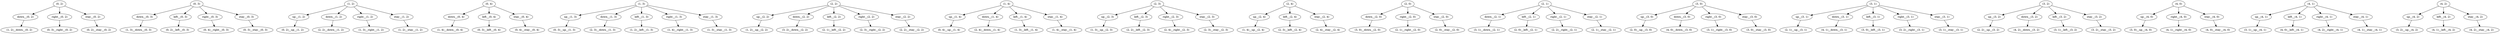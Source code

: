 strict digraph  {
"(0, 2)";
"down__(0, 2)";
"(1, 2)__down__(0, 2)";
"right__(0, 2)";
"(0, 3)__right__(0, 2)";
"stay__(0, 2)";
"(0, 2)__stay__(0, 2)";
"(0, 3)";
"down__(0, 3)";
"(1, 3)__down__(0, 3)";
"left__(0, 3)";
"(0, 2)__left__(0, 3)";
"right__(0, 3)";
"(0, 4)__right__(0, 3)";
"stay__(0, 3)";
"(0, 3)__stay__(0, 3)";
"(1, 2)";
"up__(1, 2)";
"(0, 2)__up__(1, 2)";
"down__(1, 2)";
"(2, 2)__down__(1, 2)";
"right__(1, 2)";
"(1, 3)__right__(1, 2)";
"stay__(1, 2)";
"(1, 2)__stay__(1, 2)";
"(0, 4)";
"down__(0, 4)";
"(1, 4)__down__(0, 4)";
"left__(0, 4)";
"(0, 3)__left__(0, 4)";
"stay__(0, 4)";
"(0, 4)__stay__(0, 4)";
"(1, 3)";
"up__(1, 3)";
"(0, 3)__up__(1, 3)";
"down__(1, 3)";
"(2, 3)__down__(1, 3)";
"left__(1, 3)";
"(1, 2)__left__(1, 3)";
"right__(1, 3)";
"(1, 4)__right__(1, 3)";
"stay__(1, 3)";
"(1, 3)__stay__(1, 3)";
"(2, 2)";
"up__(2, 2)";
"(1, 2)__up__(2, 2)";
"down__(2, 2)";
"(3, 2)__down__(2, 2)";
"left__(2, 2)";
"(2, 1)__left__(2, 2)";
"right__(2, 2)";
"(2, 3)__right__(2, 2)";
"stay__(2, 2)";
"(2, 2)__stay__(2, 2)";
"(1, 4)";
"up__(1, 4)";
"(0, 4)__up__(1, 4)";
"down__(1, 4)";
"(2, 4)__down__(1, 4)";
"left__(1, 4)";
"(1, 3)__left__(1, 4)";
"stay__(1, 4)";
"(1, 4)__stay__(1, 4)";
"(2, 3)";
"up__(2, 3)";
"(1, 3)__up__(2, 3)";
"left__(2, 3)";
"(2, 2)__left__(2, 3)";
"right__(2, 3)";
"(2, 4)__right__(2, 3)";
"stay__(2, 3)";
"(2, 3)__stay__(2, 3)";
"(2, 4)";
"up__(2, 4)";
"(1, 4)__up__(2, 4)";
"left__(2, 4)";
"(2, 3)__left__(2, 4)";
"stay__(2, 4)";
"(2, 4)__stay__(2, 4)";
"(2, 0)";
"down__(2, 0)";
"(3, 0)__down__(2, 0)";
"right__(2, 0)";
"(2, 1)__right__(2, 0)";
"stay__(2, 0)";
"(2, 0)__stay__(2, 0)";
"(2, 1)";
"down__(2, 1)";
"(3, 1)__down__(2, 1)";
"left__(2, 1)";
"(2, 0)__left__(2, 1)";
"right__(2, 1)";
"(2, 2)__right__(2, 1)";
"stay__(2, 1)";
"(2, 1)__stay__(2, 1)";
"(3, 0)";
"up__(3, 0)";
"(2, 0)__up__(3, 0)";
"down__(3, 0)";
"(4, 0)__down__(3, 0)";
"right__(3, 0)";
"(3, 1)__right__(3, 0)";
"stay__(3, 0)";
"(3, 0)__stay__(3, 0)";
"(3, 1)";
"up__(3, 1)";
"(2, 1)__up__(3, 1)";
"down__(3, 1)";
"(4, 1)__down__(3, 1)";
"left__(3, 1)";
"(3, 0)__left__(3, 1)";
"right__(3, 1)";
"(3, 2)__right__(3, 1)";
"stay__(3, 1)";
"(3, 1)__stay__(3, 1)";
"(3, 2)";
"up__(3, 2)";
"(2, 2)__up__(3, 2)";
"down__(3, 2)";
"(4, 2)__down__(3, 2)";
"left__(3, 2)";
"(3, 1)__left__(3, 2)";
"stay__(3, 2)";
"(3, 2)__stay__(3, 2)";
"(4, 0)";
"up__(4, 0)";
"(3, 0)__up__(4, 0)";
"right__(4, 0)";
"(4, 1)__right__(4, 0)";
"stay__(4, 0)";
"(4, 0)__stay__(4, 0)";
"(4, 1)";
"up__(4, 1)";
"(3, 1)__up__(4, 1)";
"left__(4, 1)";
"(4, 0)__left__(4, 1)";
"right__(4, 1)";
"(4, 2)__right__(4, 1)";
"stay__(4, 1)";
"(4, 1)__stay__(4, 1)";
"(4, 2)";
"up__(4, 2)";
"(3, 2)__up__(4, 2)";
"left__(4, 2)";
"(4, 1)__left__(4, 2)";
"stay__(4, 2)";
"(4, 2)__stay__(4, 2)";
"(0, 2)" -> "down__(0, 2)";
"(0, 2)" -> "right__(0, 2)";
"(0, 2)" -> "stay__(0, 2)";
"down__(0, 2)" -> "(1, 2)__down__(0, 2)"  [weight="1.0"];
"right__(0, 2)" -> "(0, 3)__right__(0, 2)"  [weight="1.0"];
"stay__(0, 2)" -> "(0, 2)__stay__(0, 2)"  [weight="1.0"];
"(0, 3)" -> "down__(0, 3)";
"(0, 3)" -> "left__(0, 3)";
"(0, 3)" -> "right__(0, 3)";
"(0, 3)" -> "stay__(0, 3)";
"down__(0, 3)" -> "(1, 3)__down__(0, 3)"  [weight="1.0"];
"left__(0, 3)" -> "(0, 2)__left__(0, 3)"  [weight="1.0"];
"right__(0, 3)" -> "(0, 4)__right__(0, 3)"  [weight="1.0"];
"stay__(0, 3)" -> "(0, 3)__stay__(0, 3)"  [weight="1.0"];
"(1, 2)" -> "up__(1, 2)";
"(1, 2)" -> "down__(1, 2)";
"(1, 2)" -> "right__(1, 2)";
"(1, 2)" -> "stay__(1, 2)";
"up__(1, 2)" -> "(0, 2)__up__(1, 2)"  [weight="1.0"];
"down__(1, 2)" -> "(2, 2)__down__(1, 2)"  [weight="1.0"];
"right__(1, 2)" -> "(1, 3)__right__(1, 2)"  [weight="1.0"];
"stay__(1, 2)" -> "(1, 2)__stay__(1, 2)"  [weight="1.0"];
"(0, 4)" -> "down__(0, 4)";
"(0, 4)" -> "left__(0, 4)";
"(0, 4)" -> "stay__(0, 4)";
"down__(0, 4)" -> "(1, 4)__down__(0, 4)"  [weight="1.0"];
"left__(0, 4)" -> "(0, 3)__left__(0, 4)"  [weight="1.0"];
"stay__(0, 4)" -> "(0, 4)__stay__(0, 4)"  [weight="1.0"];
"(1, 3)" -> "up__(1, 3)";
"(1, 3)" -> "down__(1, 3)";
"(1, 3)" -> "left__(1, 3)";
"(1, 3)" -> "right__(1, 3)";
"(1, 3)" -> "stay__(1, 3)";
"up__(1, 3)" -> "(0, 3)__up__(1, 3)"  [weight="1.0"];
"down__(1, 3)" -> "(2, 3)__down__(1, 3)"  [weight="1.0"];
"left__(1, 3)" -> "(1, 2)__left__(1, 3)"  [weight="1.0"];
"right__(1, 3)" -> "(1, 4)__right__(1, 3)"  [weight="1.0"];
"stay__(1, 3)" -> "(1, 3)__stay__(1, 3)"  [weight="1.0"];
"(2, 2)" -> "up__(2, 2)";
"(2, 2)" -> "down__(2, 2)";
"(2, 2)" -> "left__(2, 2)";
"(2, 2)" -> "right__(2, 2)";
"(2, 2)" -> "stay__(2, 2)";
"up__(2, 2)" -> "(1, 2)__up__(2, 2)"  [weight="1.0"];
"down__(2, 2)" -> "(3, 2)__down__(2, 2)"  [weight="1.0"];
"left__(2, 2)" -> "(2, 1)__left__(2, 2)"  [weight="1.0"];
"right__(2, 2)" -> "(2, 3)__right__(2, 2)"  [weight="1.0"];
"stay__(2, 2)" -> "(2, 2)__stay__(2, 2)"  [weight="1.0"];
"(1, 4)" -> "up__(1, 4)";
"(1, 4)" -> "down__(1, 4)";
"(1, 4)" -> "left__(1, 4)";
"(1, 4)" -> "stay__(1, 4)";
"up__(1, 4)" -> "(0, 4)__up__(1, 4)"  [weight="1.0"];
"down__(1, 4)" -> "(2, 4)__down__(1, 4)"  [weight="1.0"];
"left__(1, 4)" -> "(1, 3)__left__(1, 4)"  [weight="1.0"];
"stay__(1, 4)" -> "(1, 4)__stay__(1, 4)"  [weight="1.0"];
"(2, 3)" -> "up__(2, 3)";
"(2, 3)" -> "left__(2, 3)";
"(2, 3)" -> "right__(2, 3)";
"(2, 3)" -> "stay__(2, 3)";
"up__(2, 3)" -> "(1, 3)__up__(2, 3)"  [weight="1.0"];
"left__(2, 3)" -> "(2, 2)__left__(2, 3)"  [weight="1.0"];
"right__(2, 3)" -> "(2, 4)__right__(2, 3)"  [weight="1.0"];
"stay__(2, 3)" -> "(2, 3)__stay__(2, 3)"  [weight="1.0"];
"(2, 4)" -> "up__(2, 4)";
"(2, 4)" -> "left__(2, 4)";
"(2, 4)" -> "stay__(2, 4)";
"up__(2, 4)" -> "(1, 4)__up__(2, 4)"  [weight="1.0"];
"left__(2, 4)" -> "(2, 3)__left__(2, 4)"  [weight="1.0"];
"stay__(2, 4)" -> "(2, 4)__stay__(2, 4)"  [weight="1.0"];
"(2, 0)" -> "down__(2, 0)";
"(2, 0)" -> "right__(2, 0)";
"(2, 0)" -> "stay__(2, 0)";
"down__(2, 0)" -> "(3, 0)__down__(2, 0)"  [weight="1.0"];
"right__(2, 0)" -> "(2, 1)__right__(2, 0)"  [weight="1.0"];
"stay__(2, 0)" -> "(2, 0)__stay__(2, 0)"  [weight="1.0"];
"(2, 1)" -> "down__(2, 1)";
"(2, 1)" -> "left__(2, 1)";
"(2, 1)" -> "right__(2, 1)";
"(2, 1)" -> "stay__(2, 1)";
"down__(2, 1)" -> "(3, 1)__down__(2, 1)"  [weight="1.0"];
"left__(2, 1)" -> "(2, 0)__left__(2, 1)"  [weight="1.0"];
"right__(2, 1)" -> "(2, 2)__right__(2, 1)"  [weight="1.0"];
"stay__(2, 1)" -> "(2, 1)__stay__(2, 1)"  [weight="1.0"];
"(3, 0)" -> "up__(3, 0)";
"(3, 0)" -> "down__(3, 0)";
"(3, 0)" -> "right__(3, 0)";
"(3, 0)" -> "stay__(3, 0)";
"up__(3, 0)" -> "(2, 0)__up__(3, 0)"  [weight="1.0"];
"down__(3, 0)" -> "(4, 0)__down__(3, 0)"  [weight="1.0"];
"right__(3, 0)" -> "(3, 1)__right__(3, 0)"  [weight="1.0"];
"stay__(3, 0)" -> "(3, 0)__stay__(3, 0)"  [weight="1.0"];
"(3, 1)" -> "up__(3, 1)";
"(3, 1)" -> "down__(3, 1)";
"(3, 1)" -> "left__(3, 1)";
"(3, 1)" -> "right__(3, 1)";
"(3, 1)" -> "stay__(3, 1)";
"up__(3, 1)" -> "(2, 1)__up__(3, 1)"  [weight="1.0"];
"down__(3, 1)" -> "(4, 1)__down__(3, 1)"  [weight="1.0"];
"left__(3, 1)" -> "(3, 0)__left__(3, 1)"  [weight="1.0"];
"right__(3, 1)" -> "(3, 2)__right__(3, 1)"  [weight="1.0"];
"stay__(3, 1)" -> "(3, 1)__stay__(3, 1)"  [weight="1.0"];
"(3, 2)" -> "up__(3, 2)";
"(3, 2)" -> "down__(3, 2)";
"(3, 2)" -> "left__(3, 2)";
"(3, 2)" -> "stay__(3, 2)";
"up__(3, 2)" -> "(2, 2)__up__(3, 2)"  [weight="1.0"];
"down__(3, 2)" -> "(4, 2)__down__(3, 2)"  [weight="1.0"];
"left__(3, 2)" -> "(3, 1)__left__(3, 2)"  [weight="1.0"];
"stay__(3, 2)" -> "(3, 2)__stay__(3, 2)"  [weight="1.0"];
"(4, 0)" -> "up__(4, 0)";
"(4, 0)" -> "right__(4, 0)";
"(4, 0)" -> "stay__(4, 0)";
"up__(4, 0)" -> "(3, 0)__up__(4, 0)"  [weight="1.0"];
"right__(4, 0)" -> "(4, 1)__right__(4, 0)"  [weight="1.0"];
"stay__(4, 0)" -> "(4, 0)__stay__(4, 0)"  [weight="1.0"];
"(4, 1)" -> "up__(4, 1)";
"(4, 1)" -> "left__(4, 1)";
"(4, 1)" -> "right__(4, 1)";
"(4, 1)" -> "stay__(4, 1)";
"up__(4, 1)" -> "(3, 1)__up__(4, 1)"  [weight="1.0"];
"left__(4, 1)" -> "(4, 0)__left__(4, 1)"  [weight="1.0"];
"right__(4, 1)" -> "(4, 2)__right__(4, 1)"  [weight="1.0"];
"stay__(4, 1)" -> "(4, 1)__stay__(4, 1)"  [weight="1.0"];
"(4, 2)" -> "up__(4, 2)";
"(4, 2)" -> "left__(4, 2)";
"(4, 2)" -> "stay__(4, 2)";
"up__(4, 2)" -> "(3, 2)__up__(4, 2)"  [weight="1.0"];
"left__(4, 2)" -> "(4, 1)__left__(4, 2)"  [weight="1.0"];
"stay__(4, 2)" -> "(4, 2)__stay__(4, 2)"  [weight="1.0"];
}

